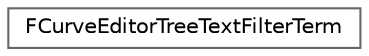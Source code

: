 digraph "Graphical Class Hierarchy"
{
 // INTERACTIVE_SVG=YES
 // LATEX_PDF_SIZE
  bgcolor="transparent";
  edge [fontname=Helvetica,fontsize=10,labelfontname=Helvetica,labelfontsize=10];
  node [fontname=Helvetica,fontsize=10,shape=box,height=0.2,width=0.4];
  rankdir="LR";
  Node0 [id="Node000000",label="FCurveEditorTreeTextFilterTerm",height=0.2,width=0.4,color="grey40", fillcolor="white", style="filled",URL="$d6/dad/structFCurveEditorTreeTextFilterTerm.html",tooltip="A text filter term containing >= 1 sparate tokens ordered from child to parent."];
}
